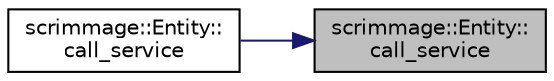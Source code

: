 digraph "scrimmage::Entity::call_service"
{
 // LATEX_PDF_SIZE
  edge [fontname="Helvetica",fontsize="10",labelfontname="Helvetica",labelfontsize="10"];
  node [fontname="Helvetica",fontsize="10",shape=record];
  rankdir="RL";
  Node1 [label="scrimmage::Entity::\lcall_service",height=0.2,width=0.4,color="black", fillcolor="grey75", style="filled", fontcolor="black",tooltip=" "];
  Node1 -> Node2 [dir="back",color="midnightblue",fontsize="10",style="solid",fontname="Helvetica"];
  Node2 [label="scrimmage::Entity::\lcall_service",height=0.2,width=0.4,color="black", fillcolor="white", style="filled",URL="$classscrimmage_1_1Entity.html#a68c2ca04bb77715c07bdcf97dc2b5c47",tooltip=" "];
}

